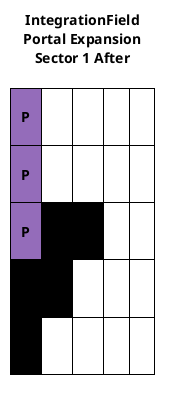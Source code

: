 @startuml int_field_portal_expand1after

title
IntegrationField
Portal Expansion
Sector 1 After

|<#946cba>\n   P   \n|\n       \n|\n       \n|\n       \n|\n       \n|
|<#946cba>\n   P   \n|\n       \n|\n       \n|\n       \n|\n       \n|
|<#946cba>\n   P   \n|<#000000>\n   X   \n|<#000000>\n   X   \n|\n       \n|\n       \n|
|<#000000>\n   X   \n|<#000000>\n   X   \n|\n       \n|\n       \n|\n       \n|
|<#000000>\n   X   \n|\n       \n|\n       \n|\n       \n|\n       \n|
end title
@enduml